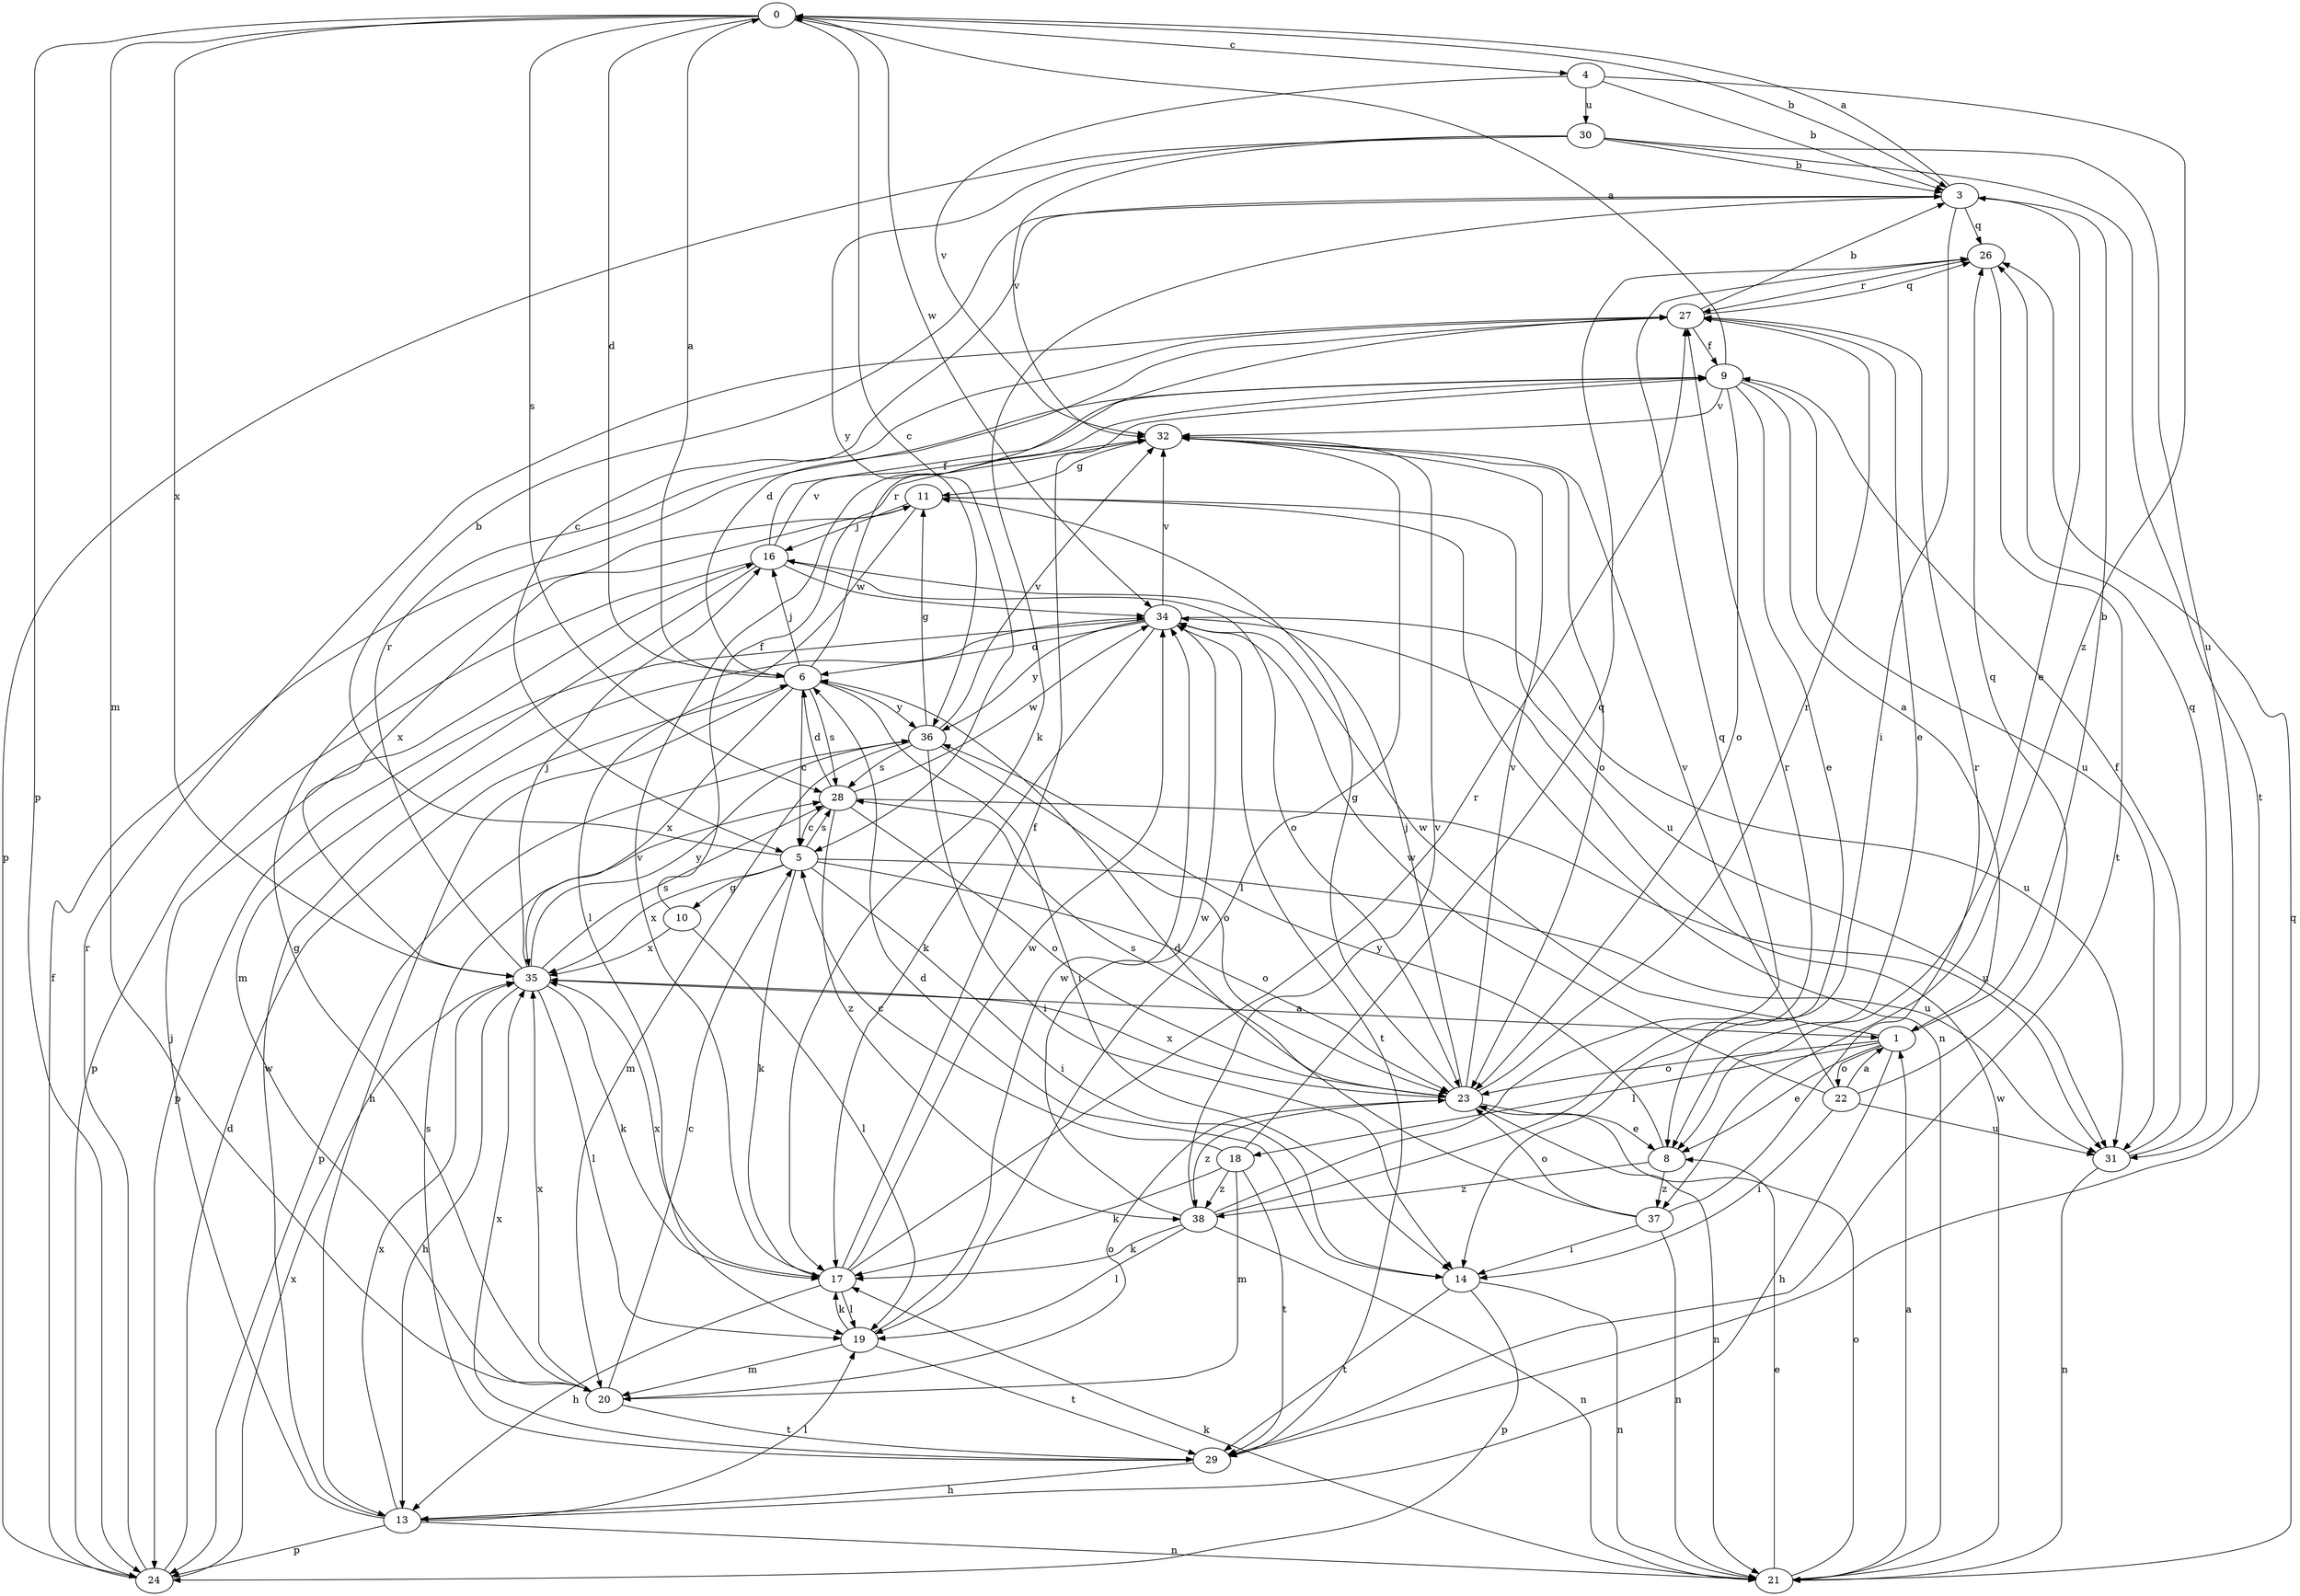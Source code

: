 strict digraph  {
0;
1;
3;
4;
5;
6;
8;
9;
10;
11;
13;
14;
16;
17;
18;
19;
20;
21;
22;
23;
24;
26;
27;
28;
29;
30;
31;
32;
34;
35;
36;
37;
38;
0 -> 3  [label=b];
0 -> 4  [label=c];
0 -> 5  [label=c];
0 -> 6  [label=d];
0 -> 20  [label=m];
0 -> 24  [label=p];
0 -> 28  [label=s];
0 -> 34  [label=w];
0 -> 35  [label=x];
1 -> 3  [label=b];
1 -> 8  [label=e];
1 -> 13  [label=h];
1 -> 18  [label=l];
1 -> 22  [label=o];
1 -> 23  [label=o];
1 -> 34  [label=w];
3 -> 0  [label=a];
3 -> 5  [label=c];
3 -> 8  [label=e];
3 -> 14  [label=i];
3 -> 17  [label=k];
3 -> 26  [label=q];
4 -> 3  [label=b];
4 -> 30  [label=u];
4 -> 32  [label=v];
4 -> 37  [label=z];
5 -> 3  [label=b];
5 -> 10  [label=g];
5 -> 14  [label=i];
5 -> 17  [label=k];
5 -> 23  [label=o];
5 -> 28  [label=s];
5 -> 31  [label=u];
5 -> 35  [label=x];
6 -> 0  [label=a];
6 -> 5  [label=c];
6 -> 13  [label=h];
6 -> 14  [label=i];
6 -> 16  [label=j];
6 -> 27  [label=r];
6 -> 28  [label=s];
6 -> 35  [label=x];
6 -> 36  [label=y];
8 -> 36  [label=y];
8 -> 37  [label=z];
8 -> 38  [label=z];
9 -> 0  [label=a];
9 -> 1  [label=a];
9 -> 8  [label=e];
9 -> 23  [label=o];
9 -> 31  [label=u];
9 -> 32  [label=v];
10 -> 9  [label=f];
10 -> 19  [label=l];
10 -> 35  [label=x];
11 -> 16  [label=j];
11 -> 19  [label=l];
11 -> 21  [label=n];
11 -> 31  [label=u];
11 -> 35  [label=x];
13 -> 16  [label=j];
13 -> 19  [label=l];
13 -> 21  [label=n];
13 -> 24  [label=p];
13 -> 34  [label=w];
13 -> 35  [label=x];
14 -> 6  [label=d];
14 -> 21  [label=n];
14 -> 24  [label=p];
14 -> 29  [label=t];
16 -> 9  [label=f];
16 -> 20  [label=m];
16 -> 23  [label=o];
16 -> 24  [label=p];
16 -> 32  [label=v];
16 -> 34  [label=w];
17 -> 9  [label=f];
17 -> 13  [label=h];
17 -> 19  [label=l];
17 -> 27  [label=r];
17 -> 32  [label=v];
17 -> 34  [label=w];
17 -> 35  [label=x];
18 -> 5  [label=c];
18 -> 17  [label=k];
18 -> 20  [label=m];
18 -> 26  [label=q];
18 -> 29  [label=t];
18 -> 38  [label=z];
19 -> 17  [label=k];
19 -> 20  [label=m];
19 -> 29  [label=t];
19 -> 34  [label=w];
20 -> 5  [label=c];
20 -> 11  [label=g];
20 -> 23  [label=o];
20 -> 29  [label=t];
20 -> 35  [label=x];
21 -> 1  [label=a];
21 -> 8  [label=e];
21 -> 17  [label=k];
21 -> 23  [label=o];
21 -> 26  [label=q];
21 -> 34  [label=w];
22 -> 1  [label=a];
22 -> 14  [label=i];
22 -> 26  [label=q];
22 -> 31  [label=u];
22 -> 32  [label=v];
22 -> 34  [label=w];
23 -> 8  [label=e];
23 -> 11  [label=g];
23 -> 16  [label=j];
23 -> 21  [label=n];
23 -> 27  [label=r];
23 -> 28  [label=s];
23 -> 32  [label=v];
23 -> 35  [label=x];
23 -> 38  [label=z];
24 -> 6  [label=d];
24 -> 9  [label=f];
24 -> 27  [label=r];
24 -> 35  [label=x];
26 -> 27  [label=r];
26 -> 29  [label=t];
27 -> 3  [label=b];
27 -> 6  [label=d];
27 -> 8  [label=e];
27 -> 9  [label=f];
27 -> 26  [label=q];
28 -> 5  [label=c];
28 -> 6  [label=d];
28 -> 23  [label=o];
28 -> 31  [label=u];
28 -> 34  [label=w];
28 -> 38  [label=z];
29 -> 13  [label=h];
29 -> 28  [label=s];
29 -> 35  [label=x];
30 -> 3  [label=b];
30 -> 24  [label=p];
30 -> 29  [label=t];
30 -> 31  [label=u];
30 -> 32  [label=v];
30 -> 36  [label=y];
31 -> 9  [label=f];
31 -> 21  [label=n];
31 -> 26  [label=q];
32 -> 11  [label=g];
32 -> 19  [label=l];
32 -> 23  [label=o];
34 -> 6  [label=d];
34 -> 17  [label=k];
34 -> 24  [label=p];
34 -> 29  [label=t];
34 -> 31  [label=u];
34 -> 32  [label=v];
34 -> 36  [label=y];
35 -> 1  [label=a];
35 -> 13  [label=h];
35 -> 16  [label=j];
35 -> 17  [label=k];
35 -> 19  [label=l];
35 -> 27  [label=r];
35 -> 28  [label=s];
35 -> 36  [label=y];
36 -> 11  [label=g];
36 -> 14  [label=i];
36 -> 20  [label=m];
36 -> 23  [label=o];
36 -> 24  [label=p];
36 -> 28  [label=s];
36 -> 32  [label=v];
37 -> 6  [label=d];
37 -> 14  [label=i];
37 -> 21  [label=n];
37 -> 23  [label=o];
37 -> 27  [label=r];
38 -> 17  [label=k];
38 -> 19  [label=l];
38 -> 21  [label=n];
38 -> 26  [label=q];
38 -> 27  [label=r];
38 -> 32  [label=v];
38 -> 34  [label=w];
}
